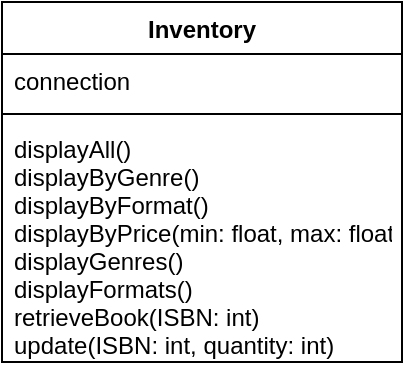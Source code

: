 <mxfile version="15.8.7" type="github">
  <diagram id="jcTb2oQmvnfJv52Dtta2" name="Page-1">
    <mxGraphModel dx="946" dy="511" grid="1" gridSize="10" guides="1" tooltips="1" connect="1" arrows="1" fold="1" page="1" pageScale="1" pageWidth="850" pageHeight="1100" math="0" shadow="0">
      <root>
        <mxCell id="0" />
        <mxCell id="1" parent="0" />
        <mxCell id="hYwClQG9UGKybYTTV1sZ-9" value="Inventory" style="swimlane;fontStyle=1;align=center;verticalAlign=top;childLayout=stackLayout;horizontal=1;startSize=26;horizontalStack=0;resizeParent=1;resizeParentMax=0;resizeLast=0;collapsible=1;marginBottom=0;" parent="1" vertex="1">
          <mxGeometry x="320" y="160" width="200" height="180" as="geometry" />
        </mxCell>
        <mxCell id="hYwClQG9UGKybYTTV1sZ-10" value="connection" style="text;strokeColor=none;fillColor=none;align=left;verticalAlign=top;spacingLeft=4;spacingRight=4;overflow=hidden;rotatable=0;points=[[0,0.5],[1,0.5]];portConstraint=eastwest;" parent="hYwClQG9UGKybYTTV1sZ-9" vertex="1">
          <mxGeometry y="26" width="200" height="26" as="geometry" />
        </mxCell>
        <mxCell id="hYwClQG9UGKybYTTV1sZ-11" value="" style="line;strokeWidth=1;fillColor=none;align=left;verticalAlign=middle;spacingTop=-1;spacingLeft=3;spacingRight=3;rotatable=0;labelPosition=right;points=[];portConstraint=eastwest;" parent="hYwClQG9UGKybYTTV1sZ-9" vertex="1">
          <mxGeometry y="52" width="200" height="8" as="geometry" />
        </mxCell>
        <mxCell id="hYwClQG9UGKybYTTV1sZ-12" value="displayAll()&#xa;displayByGenre()&#xa;displayByFormat()&#xa;displayByPrice(min: float, max: float)&#xa;displayGenres()&#xa;displayFormats()&#xa;retrieveBook(ISBN: int)&#xa;update(ISBN: int, quantity: int)&#xa;" style="text;strokeColor=none;fillColor=none;align=left;verticalAlign=top;spacingLeft=4;spacingRight=4;overflow=hidden;rotatable=0;points=[[0,0.5],[1,0.5]];portConstraint=eastwest;" parent="hYwClQG9UGKybYTTV1sZ-9" vertex="1">
          <mxGeometry y="60" width="200" height="120" as="geometry" />
        </mxCell>
      </root>
    </mxGraphModel>
  </diagram>
</mxfile>
